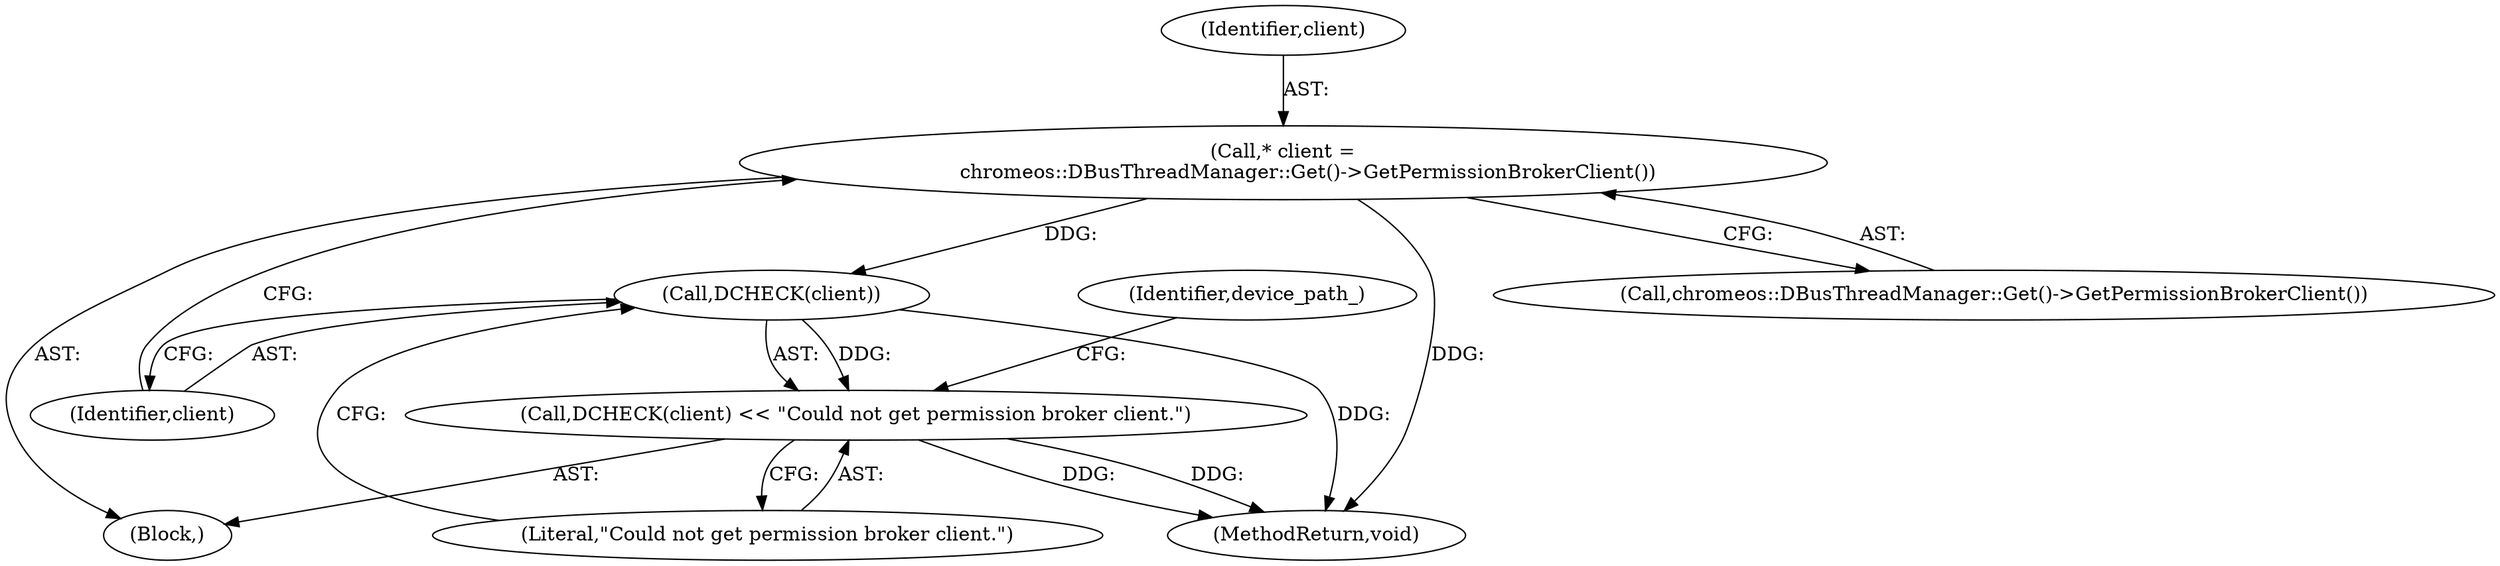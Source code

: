 digraph "1_Chrome_0ebe983f1cfdd383a4954127f564b83a4fe4992f_0@API" {
"1000117" [label="(Call,* client =\n        chromeos::DBusThreadManager::Get()->GetPermissionBrokerClient())"];
"1000121" [label="(Call,DCHECK(client))"];
"1000120" [label="(Call,DCHECK(client) << \"Could not get permission broker client.\")"];
"1000125" [label="(Identifier,device_path_)"];
"1000117" [label="(Call,* client =\n        chromeos::DBusThreadManager::Get()->GetPermissionBrokerClient())"];
"1000115" [label="(Block,)"];
"1000122" [label="(Identifier,client)"];
"1000119" [label="(Call,chromeos::DBusThreadManager::Get()->GetPermissionBrokerClient())"];
"1000121" [label="(Call,DCHECK(client))"];
"1000120" [label="(Call,DCHECK(client) << \"Could not get permission broker client.\")"];
"1000131" [label="(MethodReturn,void)"];
"1000118" [label="(Identifier,client)"];
"1000123" [label="(Literal,\"Could not get permission broker client.\")"];
"1000117" -> "1000115"  [label="AST: "];
"1000117" -> "1000119"  [label="CFG: "];
"1000118" -> "1000117"  [label="AST: "];
"1000119" -> "1000117"  [label="AST: "];
"1000122" -> "1000117"  [label="CFG: "];
"1000117" -> "1000131"  [label="DDG: "];
"1000117" -> "1000121"  [label="DDG: "];
"1000121" -> "1000120"  [label="AST: "];
"1000121" -> "1000122"  [label="CFG: "];
"1000122" -> "1000121"  [label="AST: "];
"1000123" -> "1000121"  [label="CFG: "];
"1000121" -> "1000131"  [label="DDG: "];
"1000121" -> "1000120"  [label="DDG: "];
"1000120" -> "1000115"  [label="AST: "];
"1000120" -> "1000123"  [label="CFG: "];
"1000123" -> "1000120"  [label="AST: "];
"1000125" -> "1000120"  [label="CFG: "];
"1000120" -> "1000131"  [label="DDG: "];
"1000120" -> "1000131"  [label="DDG: "];
}
